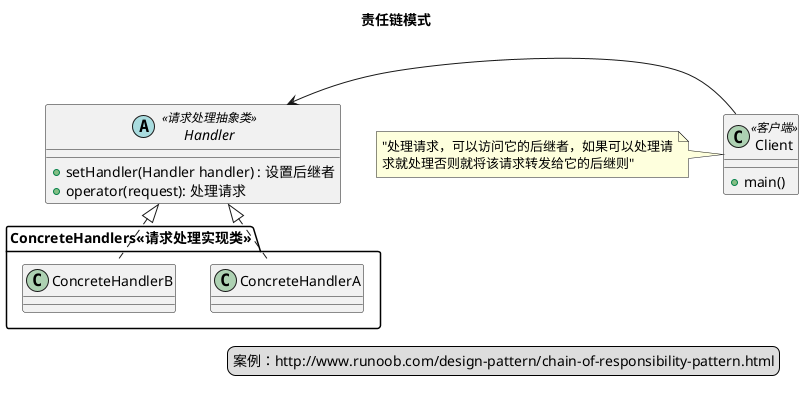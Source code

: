 @startuml

title 责任链模式

legend right
案例：http://www.runoob.com/design-pattern/chain-of-responsibility-pattern.html
end legend

abstract Handler<<请求处理抽象类>>{
    +setHandler(Handler handler) : 设置后继者
    +operator(request): 处理请求
}
package ConcreteHandlers<<请求处理实现类>>{
    class ConcreteHandlerA
    class ConcreteHandlerB
    ConcreteHandlerA .up.|> Handler
    ConcreteHandlerB .up.|> Handler

}
class Client<<客户端>>{
    +main()
}
Client -left-> Handler


note left: "处理请求，可以访问它的后继者，如果可以处理请\n求就处理否则就将该请求转发给它的后继则"



@enduml